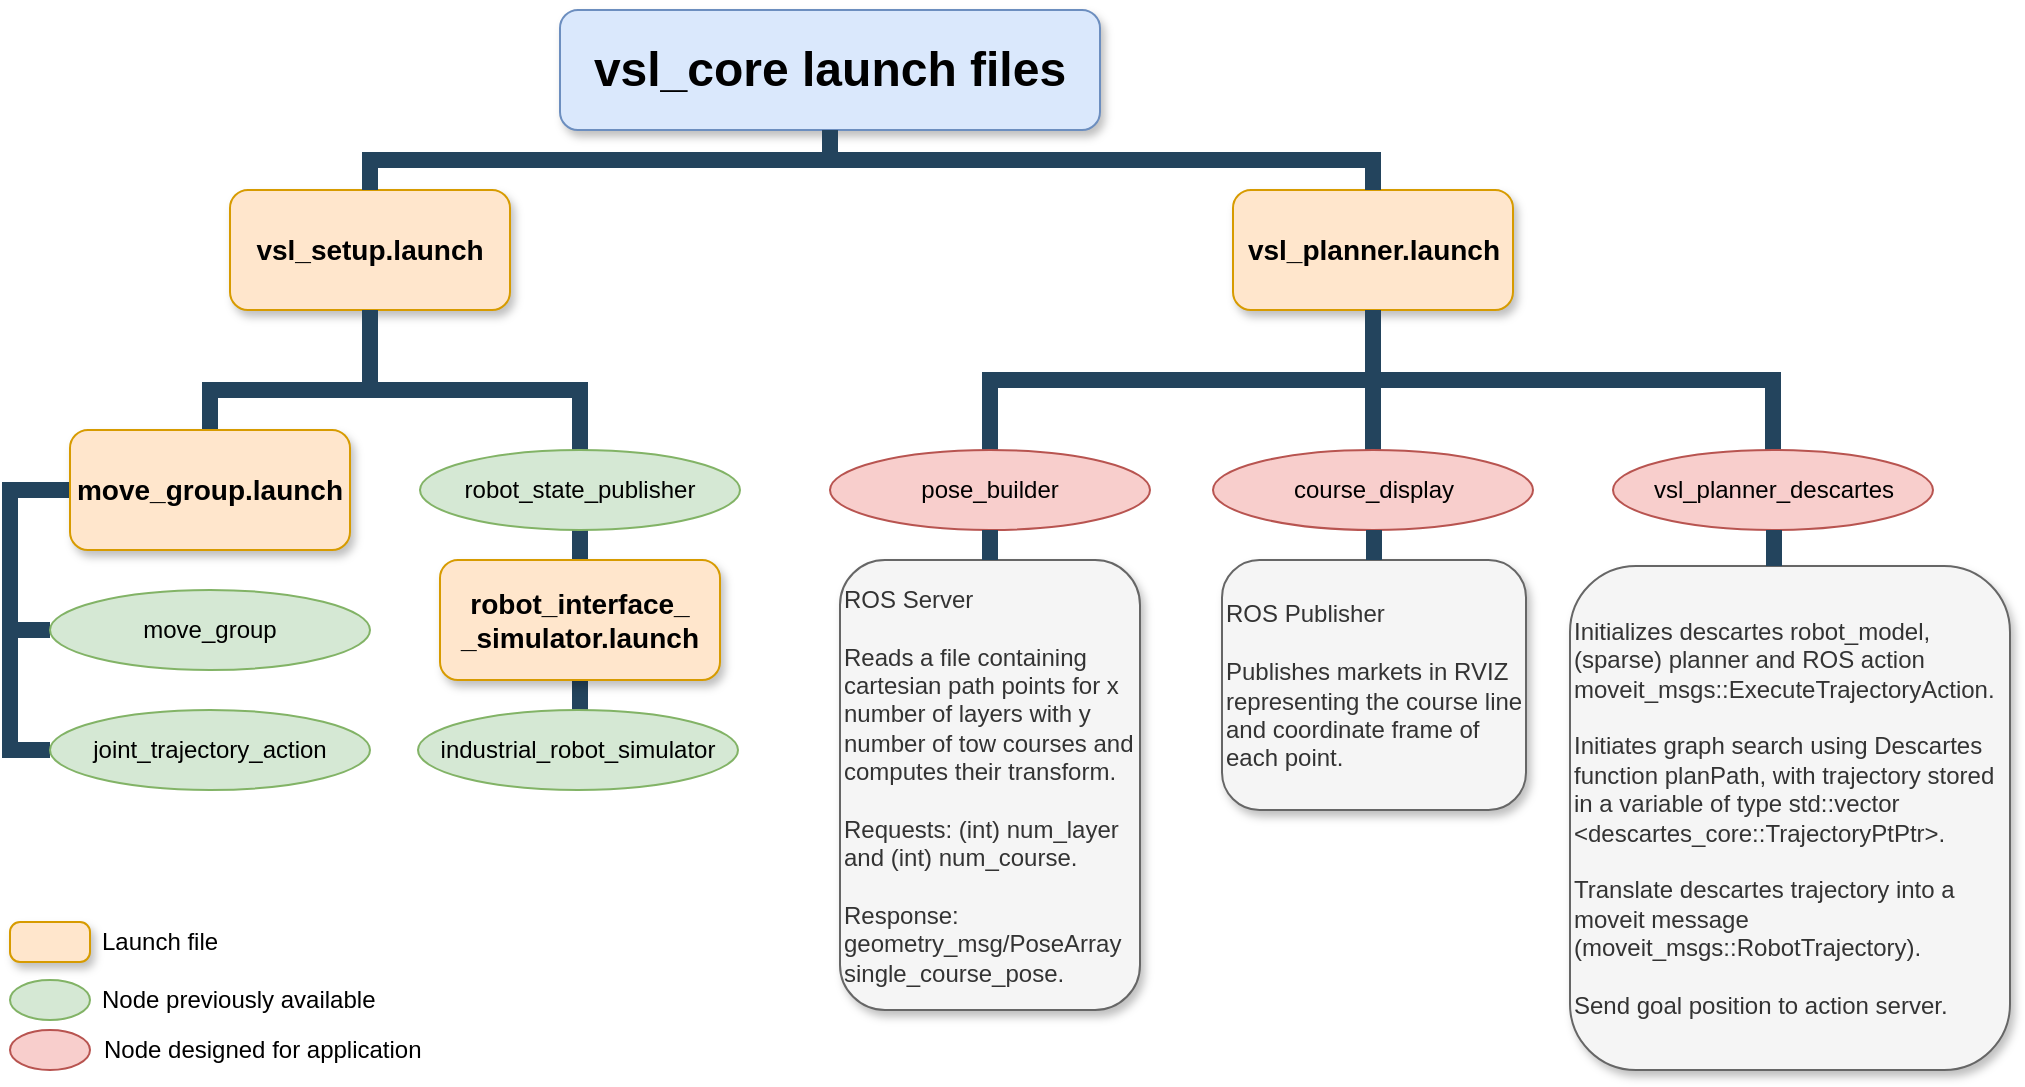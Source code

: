 <mxfile version="12.0.0" type="device" pages="1"><diagram name="Page-1" id="64c3da0e-402f-94eb-ee01-a36477274f13"><mxGraphModel dx="928" dy="732" grid="1" gridSize="10" guides="1" tooltips="1" connect="1" arrows="1" fold="1" page="1" pageScale="1" pageWidth="413" pageHeight="291" background="#ffffff" math="0" shadow="0"><root><mxCell id="0"/><mxCell id="1" parent="0"/><mxCell id="2" value="vsl_core launch files" style="whiteSpace=wrap;rounded=1;shadow=1;fillColor=#dae8fc;strokeColor=#6c8ebf;fontStyle=1;fontSize=24" parent="1" vertex="1"><mxGeometry x="1055" y="50" width="270" height="60" as="geometry"/></mxCell><mxCell id="6" value="vsl_setup.launch" style="whiteSpace=wrap;rounded=1;fillColor=#ffe6cc;strokeColor=#d79b00;shadow=1;fontStyle=1;fontSize=14" parent="1" vertex="1"><mxGeometry x="890" y="140.0" width="140" height="60" as="geometry"/></mxCell><mxCell id="7" value="vsl_planner.launch" style="whiteSpace=wrap;rounded=1;fillColor=#ffe6cc;strokeColor=#d79b00;shadow=1;fontStyle=1;fontSize=14" parent="1" vertex="1"><mxGeometry x="1391.5" y="140.0" width="140" height="60" as="geometry"/></mxCell><mxCell id="145" value="" style="edgeStyle=elbowEdgeStyle;elbow=horizontal;rounded=0;fontColor=#000000;endArrow=none;endFill=0;strokeWidth=8;strokeColor=#23445D;exitX=0;exitY=0.5;exitDx=0;exitDy=0;entryX=0;entryY=0.5;entryDx=0;entryDy=0;" parent="1" source="QTYRfhLLYqADr4efRZqh-250" target="QTYRfhLLYqADr4efRZqh-251" edge="1"><mxGeometry width="100" height="100" relative="1" as="geometry"><mxPoint x="800.0" y="300" as="sourcePoint"/><mxPoint x="800.0" y="400" as="targetPoint"/><Array as="points"><mxPoint x="780" y="350"/></Array></mxGeometry></mxCell><mxCell id="146" value="" style="edgeStyle=elbowEdgeStyle;elbow=horizontal;rounded=0;fontColor=#000000;endArrow=none;endFill=0;strokeWidth=8;strokeColor=#23445D;exitX=0;exitY=0.5;exitDx=0;exitDy=0;entryX=0;entryY=0.5;entryDx=0;entryDy=0;" parent="1" source="QTYRfhLLYqADr4efRZqh-250" target="QTYRfhLLYqADr4efRZqh-252" edge="1"><mxGeometry width="100" height="100" relative="1" as="geometry"><mxPoint x="800.0" y="300" as="sourcePoint"/><mxPoint x="800" y="480" as="targetPoint"/><Array as="points"><mxPoint x="780" y="390"/></Array></mxGeometry></mxCell><mxCell id="150" value="" style="edgeStyle=elbowEdgeStyle;elbow=horizontal;rounded=0;fontColor=#000000;endArrow=none;endFill=0;strokeWidth=8;strokeColor=#23445D;exitX=0.5;exitY=1;exitDx=0;exitDy=0;entryX=0.5;entryY=0;entryDx=0;entryDy=0;" parent="1" source="QTYRfhLLYqADr4efRZqh-247" target="QTYRfhLLYqADr4efRZqh-248" edge="1"><mxGeometry width="100" height="100" relative="1" as="geometry"><mxPoint x="985" y="510" as="sourcePoint"/><mxPoint x="985.0" y="610" as="targetPoint"/><Array as="points"><mxPoint x="1065" y="340"/></Array></mxGeometry></mxCell><mxCell id="151" value="" style="edgeStyle=elbowEdgeStyle;elbow=horizontal;rounded=0;fontColor=#000000;endArrow=none;endFill=0;strokeWidth=8;strokeColor=#23445D;exitX=0.5;exitY=1;exitDx=0;exitDy=0;entryX=0.5;entryY=0;entryDx=0;entryDy=0;" parent="1" source="QTYRfhLLYqADr4efRZqh-248" target="QTYRfhLLYqADr4efRZqh-249" edge="1"><mxGeometry width="100" height="100" relative="1" as="geometry"><mxPoint x="985" y="510" as="sourcePoint"/><mxPoint x="985.0" y="690" as="targetPoint"/><Array as="points"><mxPoint x="1065" y="440"/></Array></mxGeometry></mxCell><mxCell id="157" value="ROS Server&lt;br&gt;&lt;br&gt;&lt;span&gt;Reads a file containing cartesian path points for x number of layers with y number of tow courses and computes their transform.&lt;/span&gt;&lt;br&gt;&amp;nbsp;&amp;nbsp;&lt;br&gt;Requests: (int) num_layer and (int) num_course.&lt;br&gt;&lt;br&gt;Response: geometry_msg/PoseArray&lt;br&gt;single_course_pose." style="whiteSpace=wrap;rounded=1;fillColor=#f5f5f5;strokeColor=#666666;shadow=1;fontColor=#333333;fontStyle=0;html=1;gradientColor=none;labelBackgroundColor=none;labelBorderColor=none;align=left;" parent="1" vertex="1"><mxGeometry x="1195" y="325" width="150" height="225" as="geometry"/></mxCell><mxCell id="162" value="ROS Publisher&#10;&#10;Publishes markets in RVIZ representing the course line and coordinate frame of each point. " style="whiteSpace=wrap;rounded=1;fillColor=#f5f5f5;strokeColor=#666666;shadow=1;fontColor=#333333;fontStyle=0;align=left;" parent="1" vertex="1"><mxGeometry x="1386" y="325" width="152" height="125" as="geometry"/></mxCell><mxCell id="221" value="" style="edgeStyle=elbowEdgeStyle;elbow=vertical;rounded=0;fontColor=#000000;endArrow=none;endFill=0;strokeWidth=8;strokeColor=#23445D;entryX=0.5;entryY=0;entryDx=0;entryDy=0;" parent="1" source="6" target="QTYRfhLLYqADr4efRZqh-250" edge="1"><mxGeometry width="100" height="100" relative="1" as="geometry"><mxPoint x="770" y="240" as="sourcePoint"/><mxPoint x="860" y="270" as="targetPoint"/><Array as="points"><mxPoint x="960" y="240"/></Array></mxGeometry></mxCell><mxCell id="222" value="" style="edgeStyle=elbowEdgeStyle;elbow=vertical;rounded=0;fontColor=#000000;endArrow=none;endFill=0;strokeWidth=8;strokeColor=#23445D;entryX=0.5;entryY=0;entryDx=0;entryDy=0;exitX=0.5;exitY=1;exitDx=0;exitDy=0;" parent="1" source="6" target="QTYRfhLLYqADr4efRZqh-247" edge="1"><mxGeometry width="100" height="100" relative="1" as="geometry"><mxPoint x="1100" y="180.0" as="sourcePoint"/><mxPoint x="1205.333" y="250" as="targetPoint"/><Array as="points"><mxPoint x="1010" y="240"/></Array></mxGeometry></mxCell><mxCell id="223" value="" style="edgeStyle=elbowEdgeStyle;elbow=vertical;rounded=0;fontColor=#000000;endArrow=none;endFill=0;strokeWidth=8;strokeColor=#23445D;entryX=0.5;entryY=0;entryDx=0;entryDy=0;" parent="1" source="7" target="QTYRfhLLYqADr4efRZqh-253" edge="1"><mxGeometry width="100" height="100" relative="1" as="geometry"><mxPoint x="1361.5" y="300" as="sourcePoint"/><mxPoint x="1261.5" y="300.0" as="targetPoint"/></mxGeometry></mxCell><mxCell id="224" value="" style="edgeStyle=elbowEdgeStyle;elbow=vertical;rounded=0;fontColor=#000000;endArrow=none;endFill=0;strokeWidth=8;strokeColor=#23445D;entryX=0.5;entryY=0;entryDx=0;entryDy=0;" parent="1" source="7" target="QTYRfhLLYqADr4efRZqh-254" edge="1"><mxGeometry width="100" height="100" relative="1" as="geometry"><mxPoint x="1451.5" y="290" as="sourcePoint"/><mxPoint x="1461.5" y="300.0" as="targetPoint"/></mxGeometry></mxCell><mxCell id="231" value="" style="edgeStyle=elbowEdgeStyle;elbow=vertical;rounded=0;fontColor=#000000;endArrow=none;endFill=0;strokeWidth=8;strokeColor=#23445D;" parent="1" source="2" target="6" edge="1"><mxGeometry width="100" height="100" relative="1" as="geometry"><mxPoint x="560" y="160" as="sourcePoint"/><mxPoint x="660" y="60" as="targetPoint"/></mxGeometry></mxCell><mxCell id="232" value="" style="edgeStyle=elbowEdgeStyle;elbow=vertical;rounded=0;fontColor=#000000;endArrow=none;endFill=0;strokeWidth=8;strokeColor=#23445D;" parent="1" source="2" target="7" edge="1"><mxGeometry width="100" height="100" relative="1" as="geometry"><mxPoint x="570" y="170" as="sourcePoint"/><mxPoint x="670" y="70" as="targetPoint"/></mxGeometry></mxCell><mxCell id="QTYRfhLLYqADr4efRZqh-237" value="" style="edgeStyle=elbowEdgeStyle;elbow=vertical;rounded=0;fontColor=#000000;endArrow=none;endFill=0;strokeWidth=8;strokeColor=#23445D;exitX=0.5;exitY=1;exitDx=0;exitDy=0;entryX=0.5;entryY=0;entryDx=0;entryDy=0;" parent="1" source="7" target="QTYRfhLLYqADr4efRZqh-255" edge="1"><mxGeometry width="100" height="100" relative="1" as="geometry"><mxPoint x="1741.5" y="210.0" as="sourcePoint"/><mxPoint x="1661.5" y="300" as="targetPoint"/></mxGeometry></mxCell><mxCell id="QTYRfhLLYqADr4efRZqh-240" value="Initializes descartes robot_model, (sparse) planner and ROS action moveit_msgs::ExecuteTrajectoryAction.&#10;&#10;Initiates graph search using Descartes function planPath, with trajectory stored &#10;in a variable of type std::vector&#10;&lt;descartes_core::TrajectoryPtPtr&gt;.&#10;&#10;Translate descartes trajectory into a moveit message (moveit_msgs::RobotTrajectory).&#10;&#10;Send goal position to action server." style="whiteSpace=wrap;rounded=1;fillColor=#f5f5f5;strokeColor=#666666;shadow=1;fontColor=#333333;fontStyle=0;align=left;labelPosition=center;verticalLabelPosition=middle;verticalAlign=middle;" parent="1" vertex="1"><mxGeometry x="1560" y="328" width="220" height="252" as="geometry"/></mxCell><mxCell id="QTYRfhLLYqADr4efRZqh-247" value="robot_state_publisher" style="ellipse;whiteSpace=wrap;html=1;rounded=1;glass=0;comic=0;fillColor=#d5e8d4;strokeColor=#82b366;" parent="1" vertex="1"><mxGeometry x="985" y="270" width="160" height="40" as="geometry"/></mxCell><mxCell id="QTYRfhLLYqADr4efRZqh-248" value="robot_interface_&#10;_simulator.launch" style="whiteSpace=wrap;rounded=1;fillColor=#ffe6cc;strokeColor=#d79b00;shadow=1;fontStyle=1;fontSize=14" parent="1" vertex="1"><mxGeometry x="995" y="325" width="140" height="60" as="geometry"/></mxCell><mxCell id="QTYRfhLLYqADr4efRZqh-249" value="industrial_robot_simulator" style="ellipse;whiteSpace=wrap;html=1;rounded=1;glass=0;comic=0;fillColor=#d5e8d4;strokeColor=#82b366;" parent="1" vertex="1"><mxGeometry x="984" y="400" width="160" height="40" as="geometry"/></mxCell><mxCell id="QTYRfhLLYqADr4efRZqh-250" value="move_group.launch" style="whiteSpace=wrap;rounded=1;fillColor=#ffe6cc;strokeColor=#d79b00;shadow=1;fontStyle=1;fontSize=14" parent="1" vertex="1"><mxGeometry x="810" y="260.0" width="140" height="60" as="geometry"/></mxCell><mxCell id="QTYRfhLLYqADr4efRZqh-251" value="move_group" style="ellipse;whiteSpace=wrap;html=1;rounded=1;glass=0;comic=0;fillColor=#d5e8d4;strokeColor=#82b366;" parent="1" vertex="1"><mxGeometry x="800" y="340" width="160" height="40" as="geometry"/></mxCell><mxCell id="QTYRfhLLYqADr4efRZqh-252" value="joint_trajectory_action" style="ellipse;whiteSpace=wrap;html=1;rounded=1;glass=0;comic=0;fillColor=#d5e8d4;strokeColor=#82b366;" parent="1" vertex="1"><mxGeometry x="800" y="400" width="160" height="40" as="geometry"/></mxCell><mxCell id="QTYRfhLLYqADr4efRZqh-253" value="pose_builder" style="ellipse;whiteSpace=wrap;html=1;rounded=1;glass=0;comic=0;fillColor=#f8cecc;strokeColor=#b85450;" parent="1" vertex="1"><mxGeometry x="1190" y="270" width="160" height="40" as="geometry"/></mxCell><mxCell id="QTYRfhLLYqADr4efRZqh-254" value="course_display" style="ellipse;whiteSpace=wrap;html=1;rounded=1;glass=0;comic=0;fillColor=#f8cecc;strokeColor=#b85450;" parent="1" vertex="1"><mxGeometry x="1381.5" y="270" width="160" height="40" as="geometry"/></mxCell><mxCell id="QTYRfhLLYqADr4efRZqh-255" value="vsl_planner_descartes" style="ellipse;whiteSpace=wrap;html=1;rounded=1;glass=0;comic=0;fillColor=#f8cecc;strokeColor=#b85450;" parent="1" vertex="1"><mxGeometry x="1581.5" y="270" width="160" height="40" as="geometry"/></mxCell><mxCell id="QTYRfhLLYqADr4efRZqh-257" value="" style="edgeStyle=elbowEdgeStyle;elbow=horizontal;rounded=0;fontColor=#000000;endArrow=none;endFill=0;strokeWidth=8;strokeColor=#23445D;exitX=0.5;exitY=1;exitDx=0;exitDy=0;entryX=0.5;entryY=0;entryDx=0;entryDy=0;" parent="1" source="QTYRfhLLYqADr4efRZqh-253" target="157" edge="1"><mxGeometry width="100" height="100" relative="1" as="geometry"><mxPoint x="1096.833" y="320" as="sourcePoint"/><mxPoint x="1096.833" y="335" as="targetPoint"/><Array as="points"/></mxGeometry></mxCell><mxCell id="QTYRfhLLYqADr4efRZqh-262" value="" style="whiteSpace=wrap;rounded=1;fillColor=#ffe6cc;strokeColor=#d79b00;shadow=1;fontStyle=1;fontSize=14;arcSize=25;" parent="1" vertex="1"><mxGeometry x="780" y="506" width="40" height="20" as="geometry"/></mxCell><mxCell id="QTYRfhLLYqADr4efRZqh-263" value="" style="ellipse;whiteSpace=wrap;html=1;rounded=1;glass=0;comic=0;fillColor=#d5e8d4;strokeColor=#82b366;" parent="1" vertex="1"><mxGeometry x="780" y="535" width="40" height="20" as="geometry"/></mxCell><mxCell id="QTYRfhLLYqADr4efRZqh-264" value="" style="ellipse;whiteSpace=wrap;html=1;rounded=1;glass=0;comic=0;fillColor=#f8cecc;strokeColor=#b85450;" parent="1" vertex="1"><mxGeometry x="780" y="560" width="40" height="20" as="geometry"/></mxCell><mxCell id="QTYRfhLLYqADr4efRZqh-265" value="Launch file" style="text;html=1;resizable=0;points=[];autosize=1;align=left;verticalAlign=top;spacingTop=-4;fontColor=#000000;" parent="1" vertex="1"><mxGeometry x="824" y="506" width="70" height="20" as="geometry"/></mxCell><mxCell id="QTYRfhLLYqADr4efRZqh-266" value="Node previously available" style="text;html=1;resizable=0;points=[];autosize=1;align=left;verticalAlign=top;spacingTop=-4;fontColor=#000000;" parent="1" vertex="1"><mxGeometry x="824" y="535" width="150" height="20" as="geometry"/></mxCell><mxCell id="QTYRfhLLYqADr4efRZqh-267" value="Node designed for application" style="text;html=1;resizable=0;points=[];autosize=1;align=left;verticalAlign=top;spacingTop=-4;fontColor=#000000;" parent="1" vertex="1"><mxGeometry x="825" y="560" width="170" height="20" as="geometry"/></mxCell><mxCell id="QTYRfhLLYqADr4efRZqh-270" value="" style="edgeStyle=elbowEdgeStyle;elbow=horizontal;rounded=0;fontColor=#000000;endArrow=none;endFill=0;strokeWidth=8;strokeColor=#23445D;" parent="1" edge="1"><mxGeometry width="100" height="100" relative="1" as="geometry"><mxPoint x="1662" y="310" as="sourcePoint"/><mxPoint x="1662" y="328" as="targetPoint"/><Array as="points"><mxPoint x="1662" y="320"/></Array></mxGeometry></mxCell><mxCell id="QTYRfhLLYqADr4efRZqh-271" value="" style="edgeStyle=elbowEdgeStyle;elbow=horizontal;rounded=0;fontColor=#000000;endArrow=none;endFill=0;strokeWidth=8;strokeColor=#23445D;" parent="1" edge="1"><mxGeometry width="100" height="100" relative="1" as="geometry"><mxPoint x="1462" y="310" as="sourcePoint"/><mxPoint x="1462" y="325" as="targetPoint"/><Array as="points"><mxPoint x="1462" y="319"/></Array></mxGeometry></mxCell></root></mxGraphModel></diagram></mxfile>